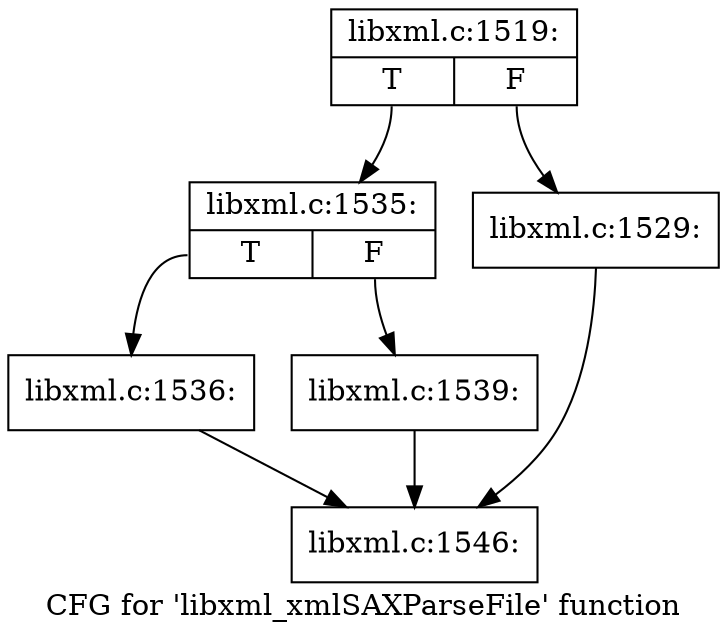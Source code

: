digraph "CFG for 'libxml_xmlSAXParseFile' function" {
	label="CFG for 'libxml_xmlSAXParseFile' function";

	Node0x5276d80 [shape=record,label="{libxml.c:1519:|{<s0>T|<s1>F}}"];
	Node0x5276d80:s0 -> Node0x5206310;
	Node0x5276d80:s1 -> Node0x52062c0;
	Node0x52062c0 [shape=record,label="{libxml.c:1529:}"];
	Node0x52062c0 -> Node0x5209730;
	Node0x5206310 [shape=record,label="{libxml.c:1535:|{<s0>T|<s1>F}}"];
	Node0x5206310:s0 -> Node0x5282fd0;
	Node0x5206310:s1 -> Node0x5283020;
	Node0x5282fd0 [shape=record,label="{libxml.c:1536:}"];
	Node0x5282fd0 -> Node0x5209730;
	Node0x5283020 [shape=record,label="{libxml.c:1539:}"];
	Node0x5283020 -> Node0x5209730;
	Node0x5209730 [shape=record,label="{libxml.c:1546:}"];
}
